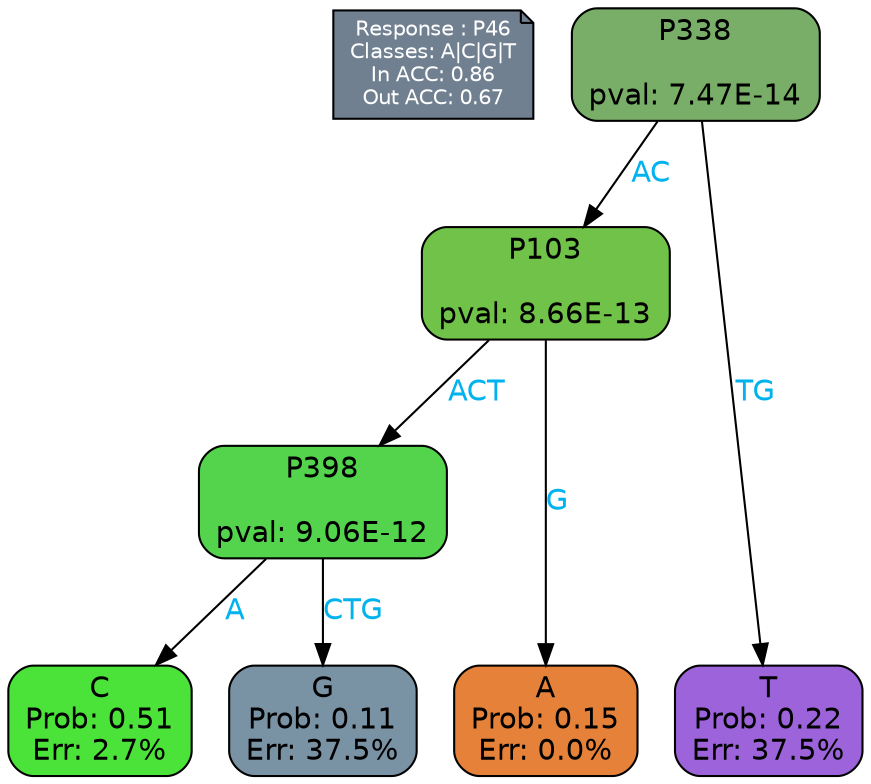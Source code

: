 digraph Tree {
node [shape=box, style="filled, rounded", color="black", fontname=helvetica] ;
graph [ranksep=equally, splines=polylines, bgcolor=transparent, dpi=600] ;
edge [fontname=helvetica] ;
LEGEND [label="Response : P46
Classes: A|C|G|T
In ACC: 0.86
Out ACC: 0.67
",shape=note,align=left,style=filled,fillcolor="slategray",fontcolor="white",fontsize=10];1 [label="P338

pval: 7.47E-14", fillcolor="#79ae68"] ;
2 [label="P103

pval: 8.66E-13", fillcolor="#70c348"] ;
3 [label="P398

pval: 9.06E-12", fillcolor="#53d44c"] ;
4 [label="C
Prob: 0.51
Err: 2.7%", fillcolor="#4be239"] ;
5 [label="G
Prob: 0.11
Err: 37.5%", fillcolor="#7992a4"] ;
6 [label="A
Prob: 0.15
Err: 0.0%", fillcolor="#e58139"] ;
7 [label="T
Prob: 0.22
Err: 37.5%", fillcolor="#9c63da"] ;
1 -> 2 [label="AC",fontcolor=deepskyblue2] ;
1 -> 7 [label="TG",fontcolor=deepskyblue2] ;
2 -> 3 [label="ACT",fontcolor=deepskyblue2] ;
2 -> 6 [label="G",fontcolor=deepskyblue2] ;
3 -> 4 [label="A",fontcolor=deepskyblue2] ;
3 -> 5 [label="CTG",fontcolor=deepskyblue2] ;
{rank = same; 4;5;6;7;}{rank = same; LEGEND;1;}}